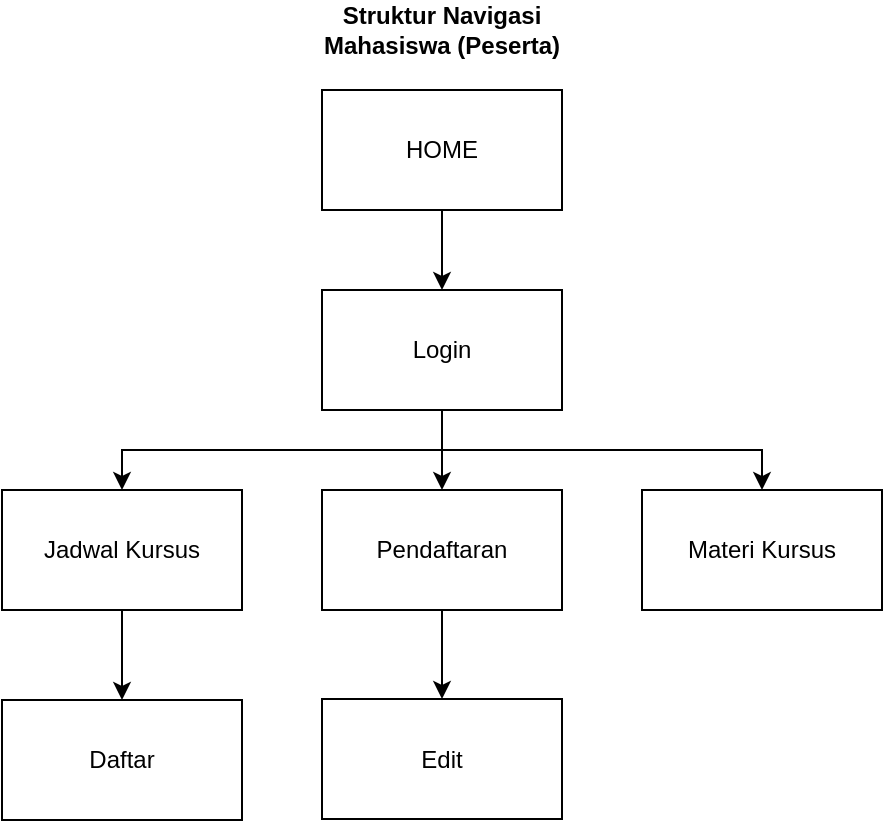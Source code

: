 <mxfile version="20.2.3" type="device" pages="3"><diagram id="YRaY43OlYjMrs70jtuIh" name="Struktur Navigasi Mahasiswa"><mxGraphModel dx="660" dy="1224" grid="1" gridSize="10" guides="1" tooltips="1" connect="1" arrows="1" fold="1" page="1" pageScale="1" pageWidth="827" pageHeight="1169" math="0" shadow="0"><root><mxCell id="0"/><mxCell id="1" parent="0"/><mxCell id="nVsUuEJ72NJc_1k784mR-1" value="" style="edgeStyle=orthogonalEdgeStyle;shape=connector;rounded=0;orthogonalLoop=1;jettySize=auto;html=1;labelBackgroundColor=default;fontFamily=Helvetica;fontSize=11;fontColor=default;endArrow=classic;strokeColor=default;" edge="1" parent="1" source="t5xv8IR8K1qpk8bYkrfH-1" target="t5xv8IR8K1qpk8bYkrfH-5"><mxGeometry relative="1" as="geometry"/></mxCell><mxCell id="nVsUuEJ72NJc_1k784mR-8" style="edgeStyle=orthogonalEdgeStyle;shape=connector;rounded=0;orthogonalLoop=1;jettySize=auto;html=1;entryX=0.5;entryY=0;entryDx=0;entryDy=0;labelBackgroundColor=default;fontFamily=Helvetica;fontSize=11;fontColor=default;endArrow=classic;strokeColor=default;exitX=0.5;exitY=1;exitDx=0;exitDy=0;" edge="1" parent="1" source="t5xv8IR8K1qpk8bYkrfH-1" target="nVsUuEJ72NJc_1k784mR-4"><mxGeometry relative="1" as="geometry"/></mxCell><mxCell id="nVsUuEJ72NJc_1k784mR-9" style="edgeStyle=orthogonalEdgeStyle;shape=connector;rounded=0;orthogonalLoop=1;jettySize=auto;html=1;entryX=0.5;entryY=0;entryDx=0;entryDy=0;labelBackgroundColor=default;fontFamily=Helvetica;fontSize=11;fontColor=default;endArrow=classic;strokeColor=default;exitX=0.5;exitY=1;exitDx=0;exitDy=0;" edge="1" parent="1" source="t5xv8IR8K1qpk8bYkrfH-1" target="nVsUuEJ72NJc_1k784mR-5"><mxGeometry relative="1" as="geometry"/></mxCell><mxCell id="t5xv8IR8K1qpk8bYkrfH-1" value="Login" style="rounded=0;whiteSpace=wrap;html=1;" parent="1" vertex="1"><mxGeometry x="300" y="320" width="120" height="60" as="geometry"/></mxCell><mxCell id="t5xv8IR8K1qpk8bYkrfH-3" value="&lt;b&gt;Struktur Navigasi Mahasiswa (Peserta)&lt;/b&gt;" style="text;html=1;strokeColor=none;fillColor=none;align=center;verticalAlign=middle;whiteSpace=wrap;rounded=0;" parent="1" vertex="1"><mxGeometry x="290" y="180" width="140" height="20" as="geometry"/></mxCell><mxCell id="nVsUuEJ72NJc_1k784mR-11" value="" style="edgeStyle=orthogonalEdgeStyle;shape=connector;rounded=0;orthogonalLoop=1;jettySize=auto;html=1;labelBackgroundColor=default;fontFamily=Helvetica;fontSize=11;fontColor=default;endArrow=classic;strokeColor=default;" edge="1" parent="1" source="t5xv8IR8K1qpk8bYkrfH-5" target="nVsUuEJ72NJc_1k784mR-2"><mxGeometry relative="1" as="geometry"/></mxCell><mxCell id="t5xv8IR8K1qpk8bYkrfH-5" value="Pendaftaran" style="rounded=0;whiteSpace=wrap;html=1;" parent="1" vertex="1"><mxGeometry x="300" y="420" width="120" height="60" as="geometry"/></mxCell><mxCell id="Ydv2uIUqBqTL9IuApfaO-1" style="edgeStyle=orthogonalEdgeStyle;rounded=0;orthogonalLoop=1;jettySize=auto;html=1;entryX=0.5;entryY=0;entryDx=0;entryDy=0;" parent="1" source="t5xv8IR8K1qpk8bYkrfH-6" target="t5xv8IR8K1qpk8bYkrfH-1" edge="1"><mxGeometry relative="1" as="geometry"/></mxCell><mxCell id="t5xv8IR8K1qpk8bYkrfH-6" value="HOME" style="rounded=0;whiteSpace=wrap;html=1;" parent="1" vertex="1"><mxGeometry x="300" y="220" width="120" height="60" as="geometry"/></mxCell><mxCell id="nVsUuEJ72NJc_1k784mR-2" value="Edit" style="rounded=0;whiteSpace=wrap;html=1;" vertex="1" parent="1"><mxGeometry x="300" y="524.5" width="120" height="60" as="geometry"/></mxCell><mxCell id="nVsUuEJ72NJc_1k784mR-3" value="Daftar" style="rounded=0;whiteSpace=wrap;html=1;" vertex="1" parent="1"><mxGeometry x="140" y="525" width="120" height="60" as="geometry"/></mxCell><mxCell id="nVsUuEJ72NJc_1k784mR-10" value="" style="edgeStyle=orthogonalEdgeStyle;shape=connector;rounded=0;orthogonalLoop=1;jettySize=auto;html=1;labelBackgroundColor=default;fontFamily=Helvetica;fontSize=11;fontColor=default;endArrow=classic;strokeColor=default;" edge="1" parent="1" source="nVsUuEJ72NJc_1k784mR-4" target="nVsUuEJ72NJc_1k784mR-3"><mxGeometry relative="1" as="geometry"/></mxCell><mxCell id="nVsUuEJ72NJc_1k784mR-4" value="Jadwal Kursus" style="rounded=0;whiteSpace=wrap;html=1;" vertex="1" parent="1"><mxGeometry x="140" y="420" width="120" height="60" as="geometry"/></mxCell><mxCell id="nVsUuEJ72NJc_1k784mR-5" value="Materi Kursus" style="rounded=0;whiteSpace=wrap;html=1;" vertex="1" parent="1"><mxGeometry x="460" y="420" width="120" height="60" as="geometry"/></mxCell></root></mxGraphModel></diagram><diagram id="YmBnE8pxycB76V6oVR7D" name="Struktur Navigasi Admin"><mxGraphModel dx="578" dy="1071" grid="1" gridSize="10" guides="1" tooltips="1" connect="1" arrows="1" fold="1" page="1" pageScale="1" pageWidth="827" pageHeight="1169" math="0" shadow="0"><root><mxCell id="caNGNcWueX6tN-G4d98A-0"/><mxCell id="caNGNcWueX6tN-G4d98A-1" parent="caNGNcWueX6tN-G4d98A-0"/><mxCell id="jWdhIs3U45ft2dC1Yj5O-1" value="" style="edgeStyle=orthogonalEdgeStyle;rounded=0;orthogonalLoop=1;jettySize=auto;html=1;" edge="1" parent="caNGNcWueX6tN-G4d98A-1" source="qkh7bo-P9o1wuBjYvYZP-0" target="pOlzfBHOyzoE9HZtSL2z-15"><mxGeometry relative="1" as="geometry"/></mxCell><mxCell id="qkh7bo-P9o1wuBjYvYZP-0" value="Home" style="rounded=0;whiteSpace=wrap;html=1;" parent="caNGNcWueX6tN-G4d98A-1" vertex="1"><mxGeometry x="360" y="200" width="120" height="60" as="geometry"/></mxCell><mxCell id="fYjcVs8Wp-qGM5YgMPdr-0" value="&lt;b style=&quot;color: rgb(0 , 0 , 0) ; font-family: &amp;#34;helvetica&amp;#34; ; font-size: 12px ; font-style: normal ; letter-spacing: normal ; text-indent: 0px ; text-transform: none ; word-spacing: 0px ; background-color: rgb(248 , 249 , 250)&quot;&gt;Struktur Navigasi Lembaga (Admin)&lt;/b&gt;" style="text;whiteSpace=wrap;html=1;align=center;" parent="caNGNcWueX6tN-G4d98A-1" vertex="1"><mxGeometry x="349.5" y="150" width="141" height="30" as="geometry"/></mxCell><mxCell id="jWdhIs3U45ft2dC1Yj5O-5" style="edgeStyle=orthogonalEdgeStyle;rounded=0;orthogonalLoop=1;jettySize=auto;html=1;entryX=1.002;entryY=0.55;entryDx=0;entryDy=0;exitX=1;exitY=0.5;exitDx=0;exitDy=0;entryPerimeter=0;" edge="1" parent="caNGNcWueX6tN-G4d98A-1" source="pOlzfBHOyzoE9HZtSL2z-2" target="jWdhIs3U45ft2dC1Yj5O-2"><mxGeometry relative="1" as="geometry"/></mxCell><mxCell id="jWdhIs3U45ft2dC1Yj5O-6" style="edgeStyle=orthogonalEdgeStyle;rounded=0;orthogonalLoop=1;jettySize=auto;html=1;entryX=1;entryY=0.5;entryDx=0;entryDy=0;exitX=1;exitY=0.5;exitDx=0;exitDy=0;" edge="1" parent="caNGNcWueX6tN-G4d98A-1" source="pOlzfBHOyzoE9HZtSL2z-2" target="jWdhIs3U45ft2dC1Yj5O-3"><mxGeometry relative="1" as="geometry"/></mxCell><mxCell id="jWdhIs3U45ft2dC1Yj5O-7" style="edgeStyle=orthogonalEdgeStyle;rounded=0;orthogonalLoop=1;jettySize=auto;html=1;entryX=1;entryY=0.5;entryDx=0;entryDy=0;exitX=1;exitY=0.5;exitDx=0;exitDy=0;" edge="1" parent="caNGNcWueX6tN-G4d98A-1" source="pOlzfBHOyzoE9HZtSL2z-2" target="jWdhIs3U45ft2dC1Yj5O-4"><mxGeometry relative="1" as="geometry"/></mxCell><mxCell id="pOlzfBHOyzoE9HZtSL2z-2" value="Jadwal Kursus" style="rounded=0;whiteSpace=wrap;html=1;" parent="caNGNcWueX6tN-G4d98A-1" vertex="1"><mxGeometry x="200" y="450" width="120" height="60" as="geometry"/></mxCell><mxCell id="jWdhIs3U45ft2dC1Yj5O-10" style="edgeStyle=orthogonalEdgeStyle;rounded=0;orthogonalLoop=1;jettySize=auto;html=1;entryX=1;entryY=0.5;entryDx=0;entryDy=0;exitX=1;exitY=0.5;exitDx=0;exitDy=0;" edge="1" parent="caNGNcWueX6tN-G4d98A-1" source="pOlzfBHOyzoE9HZtSL2z-3" target="jWdhIs3U45ft2dC1Yj5O-8"><mxGeometry relative="1" as="geometry"/></mxCell><mxCell id="jWdhIs3U45ft2dC1Yj5O-11" style="edgeStyle=orthogonalEdgeStyle;rounded=0;orthogonalLoop=1;jettySize=auto;html=1;entryX=1;entryY=0.5;entryDx=0;entryDy=0;exitX=1;exitY=0.5;exitDx=0;exitDy=0;" edge="1" parent="caNGNcWueX6tN-G4d98A-1" source="pOlzfBHOyzoE9HZtSL2z-3" target="jWdhIs3U45ft2dC1Yj5O-9"><mxGeometry relative="1" as="geometry"/></mxCell><mxCell id="pOlzfBHOyzoE9HZtSL2z-3" value="Pendaftaran" style="rounded=0;whiteSpace=wrap;html=1;" parent="caNGNcWueX6tN-G4d98A-1" vertex="1"><mxGeometry x="360" y="450" width="120" height="60" as="geometry"/></mxCell><mxCell id="jWdhIs3U45ft2dC1Yj5O-16" style="edgeStyle=orthogonalEdgeStyle;shape=connector;rounded=0;orthogonalLoop=1;jettySize=auto;html=1;entryX=1;entryY=0.5;entryDx=0;entryDy=0;labelBackgroundColor=default;fontFamily=Helvetica;fontSize=11;fontColor=default;endArrow=classic;strokeColor=default;exitX=1;exitY=0.5;exitDx=0;exitDy=0;" edge="1" parent="caNGNcWueX6tN-G4d98A-1" source="pOlzfBHOyzoE9HZtSL2z-4" target="jWdhIs3U45ft2dC1Yj5O-13"><mxGeometry relative="1" as="geometry"/></mxCell><mxCell id="jWdhIs3U45ft2dC1Yj5O-17" style="edgeStyle=orthogonalEdgeStyle;shape=connector;rounded=0;orthogonalLoop=1;jettySize=auto;html=1;entryX=1;entryY=0.5;entryDx=0;entryDy=0;labelBackgroundColor=default;fontFamily=Helvetica;fontSize=11;fontColor=default;endArrow=classic;strokeColor=default;exitX=1;exitY=0.5;exitDx=0;exitDy=0;" edge="1" parent="caNGNcWueX6tN-G4d98A-1" source="pOlzfBHOyzoE9HZtSL2z-4" target="jWdhIs3U45ft2dC1Yj5O-14"><mxGeometry relative="1" as="geometry"/></mxCell><mxCell id="jWdhIs3U45ft2dC1Yj5O-18" style="edgeStyle=orthogonalEdgeStyle;shape=connector;rounded=0;orthogonalLoop=1;jettySize=auto;html=1;entryX=1;entryY=0.5;entryDx=0;entryDy=0;labelBackgroundColor=default;fontFamily=Helvetica;fontSize=11;fontColor=default;endArrow=classic;strokeColor=default;exitX=1;exitY=0.5;exitDx=0;exitDy=0;" edge="1" parent="caNGNcWueX6tN-G4d98A-1" source="pOlzfBHOyzoE9HZtSL2z-4" target="jWdhIs3U45ft2dC1Yj5O-15"><mxGeometry relative="1" as="geometry"/></mxCell><mxCell id="pOlzfBHOyzoE9HZtSL2z-4" value="Materi Kursus" style="rounded=0;whiteSpace=wrap;html=1;" parent="caNGNcWueX6tN-G4d98A-1" vertex="1"><mxGeometry x="520" y="450" width="120" height="60" as="geometry"/></mxCell><mxCell id="pOlzfBHOyzoE9HZtSL2z-16" style="edgeStyle=orthogonalEdgeStyle;rounded=0;orthogonalLoop=1;jettySize=auto;html=1;entryX=0.5;entryY=0;entryDx=0;entryDy=0;" parent="caNGNcWueX6tN-G4d98A-1" source="pOlzfBHOyzoE9HZtSL2z-15" target="pOlzfBHOyzoE9HZtSL2z-3" edge="1"><mxGeometry relative="1" as="geometry"/></mxCell><mxCell id="pOlzfBHOyzoE9HZtSL2z-17" style="edgeStyle=orthogonalEdgeStyle;rounded=0;orthogonalLoop=1;jettySize=auto;html=1;exitX=0.5;exitY=1;exitDx=0;exitDy=0;" parent="caNGNcWueX6tN-G4d98A-1" source="pOlzfBHOyzoE9HZtSL2z-15" target="pOlzfBHOyzoE9HZtSL2z-2" edge="1"><mxGeometry relative="1" as="geometry"/></mxCell><mxCell id="pOlzfBHOyzoE9HZtSL2z-20" style="edgeStyle=orthogonalEdgeStyle;rounded=0;orthogonalLoop=1;jettySize=auto;html=1;entryX=0.5;entryY=0;entryDx=0;entryDy=0;exitX=0.5;exitY=1;exitDx=0;exitDy=0;" parent="caNGNcWueX6tN-G4d98A-1" source="pOlzfBHOyzoE9HZtSL2z-15" target="pOlzfBHOyzoE9HZtSL2z-4" edge="1"><mxGeometry relative="1" as="geometry"/></mxCell><mxCell id="pOlzfBHOyzoE9HZtSL2z-15" value="Login" style="rounded=0;whiteSpace=wrap;html=1;" parent="caNGNcWueX6tN-G4d98A-1" vertex="1"><mxGeometry x="360" y="290" width="120" height="60" as="geometry"/></mxCell><mxCell id="jWdhIs3U45ft2dC1Yj5O-2" value="Tambah" style="rounded=0;whiteSpace=wrap;html=1;" vertex="1" parent="caNGNcWueX6tN-G4d98A-1"><mxGeometry x="200" y="560" width="120" height="60" as="geometry"/></mxCell><mxCell id="jWdhIs3U45ft2dC1Yj5O-3" value="Edit" style="rounded=0;whiteSpace=wrap;html=1;" vertex="1" parent="caNGNcWueX6tN-G4d98A-1"><mxGeometry x="200" y="670" width="120" height="60" as="geometry"/></mxCell><mxCell id="jWdhIs3U45ft2dC1Yj5O-4" value="Hapus" style="rounded=0;whiteSpace=wrap;html=1;" vertex="1" parent="caNGNcWueX6tN-G4d98A-1"><mxGeometry x="200" y="780" width="120" height="60" as="geometry"/></mxCell><mxCell id="jWdhIs3U45ft2dC1Yj5O-8" value="Terima" style="rounded=0;whiteSpace=wrap;html=1;" vertex="1" parent="caNGNcWueX6tN-G4d98A-1"><mxGeometry x="360" y="560" width="120" height="60" as="geometry"/></mxCell><mxCell id="jWdhIs3U45ft2dC1Yj5O-9" value="Tolak" style="rounded=0;whiteSpace=wrap;html=1;" vertex="1" parent="caNGNcWueX6tN-G4d98A-1"><mxGeometry x="360" y="670" width="120" height="60" as="geometry"/></mxCell><mxCell id="jWdhIs3U45ft2dC1Yj5O-13" value="Tambah" style="rounded=0;whiteSpace=wrap;html=1;fontFamily=Helvetica;fontSize=11;fontColor=default;" vertex="1" parent="caNGNcWueX6tN-G4d98A-1"><mxGeometry x="520" y="560" width="120" height="60" as="geometry"/></mxCell><mxCell id="jWdhIs3U45ft2dC1Yj5O-14" value="Edit" style="rounded=0;whiteSpace=wrap;html=1;fontFamily=Helvetica;fontSize=11;fontColor=default;" vertex="1" parent="caNGNcWueX6tN-G4d98A-1"><mxGeometry x="520" y="670" width="120" height="60" as="geometry"/></mxCell><mxCell id="jWdhIs3U45ft2dC1Yj5O-15" value="Hapus" style="rounded=0;whiteSpace=wrap;html=1;fontFamily=Helvetica;fontSize=11;fontColor=default;" vertex="1" parent="caNGNcWueX6tN-G4d98A-1"><mxGeometry x="520" y="780" width="120" height="60" as="geometry"/></mxCell></root></mxGraphModel></diagram><diagram id="5OSoQq0WpZ4hsCBXViOH" name="Rancangan Utama"><mxGraphModel dx="660" dy="1224" grid="1" gridSize="10" guides="1" tooltips="1" connect="1" arrows="1" fold="1" page="1" pageScale="1" pageWidth="827" pageHeight="1169" math="0" shadow="0"><root><mxCell id="_-hrXTwplg7_ouHOfVDH-0"/><mxCell id="_-hrXTwplg7_ouHOfVDH-1" parent="_-hrXTwplg7_ouHOfVDH-0"/><mxCell id="BW5CMEworxNkRyU2nf8g-4" style="edgeStyle=orthogonalEdgeStyle;rounded=0;orthogonalLoop=1;jettySize=auto;html=1;entryX=0.5;entryY=0;entryDx=0;entryDy=0;" edge="1" parent="_-hrXTwplg7_ouHOfVDH-1" source="BW5CMEworxNkRyU2nf8g-0" target="BW5CMEworxNkRyU2nf8g-2"><mxGeometry relative="1" as="geometry"/></mxCell><mxCell id="BW5CMEworxNkRyU2nf8g-5" style="edgeStyle=orthogonalEdgeStyle;rounded=0;orthogonalLoop=1;jettySize=auto;html=1;entryX=0.5;entryY=0;entryDx=0;entryDy=0;" edge="1" parent="_-hrXTwplg7_ouHOfVDH-1" source="BW5CMEworxNkRyU2nf8g-0" target="BW5CMEworxNkRyU2nf8g-3"><mxGeometry relative="1" as="geometry"/></mxCell><mxCell id="BW5CMEworxNkRyU2nf8g-0" value="HOME" style="rounded=0;whiteSpace=wrap;html=1;" vertex="1" parent="_-hrXTwplg7_ouHOfVDH-1"><mxGeometry x="360" y="340" width="120" height="60" as="geometry"/></mxCell><mxCell id="BW5CMEworxNkRyU2nf8g-1" value="Rancangan Utama" style="text;html=1;strokeColor=none;fillColor=none;align=center;verticalAlign=middle;whiteSpace=wrap;rounded=0;" vertex="1" parent="_-hrXTwplg7_ouHOfVDH-1"><mxGeometry x="365" y="290" width="110" height="30" as="geometry"/></mxCell><mxCell id="BW5CMEworxNkRyU2nf8g-2" value="Materi Kursus" style="rounded=0;whiteSpace=wrap;html=1;" vertex="1" parent="_-hrXTwplg7_ouHOfVDH-1"><mxGeometry x="240" y="440" width="120" height="60" as="geometry"/></mxCell><mxCell id="BW5CMEworxNkRyU2nf8g-3" value="Login" style="rounded=0;whiteSpace=wrap;html=1;" vertex="1" parent="_-hrXTwplg7_ouHOfVDH-1"><mxGeometry x="480" y="440" width="120" height="60" as="geometry"/></mxCell></root></mxGraphModel></diagram></mxfile>